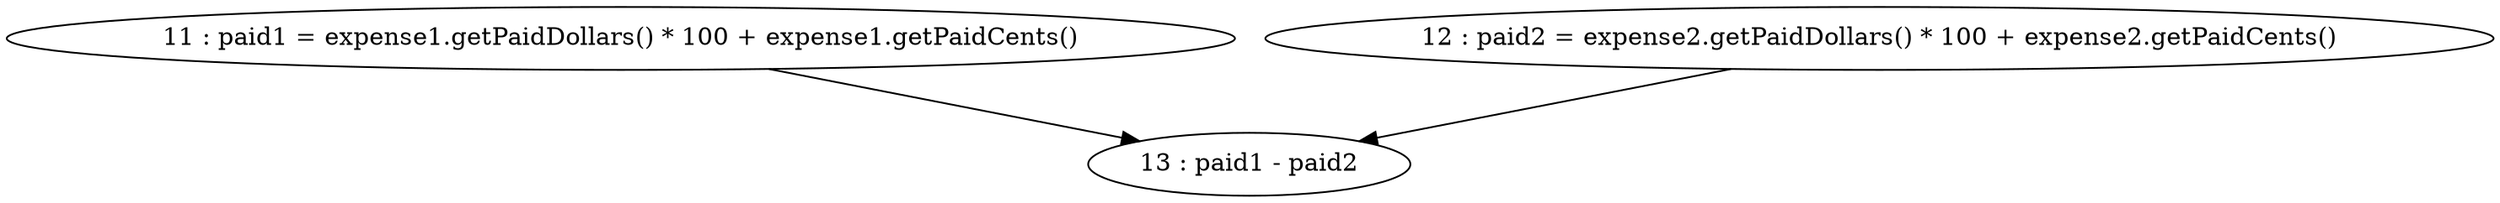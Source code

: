 digraph G {
"11 : paid1 = expense1.getPaidDollars() * 100 + expense1.getPaidCents()"
"11 : paid1 = expense1.getPaidDollars() * 100 + expense1.getPaidCents()" -> "13 : paid1 - paid2"
"12 : paid2 = expense2.getPaidDollars() * 100 + expense2.getPaidCents()"
"12 : paid2 = expense2.getPaidDollars() * 100 + expense2.getPaidCents()" -> "13 : paid1 - paid2"
"13 : paid1 - paid2"
}